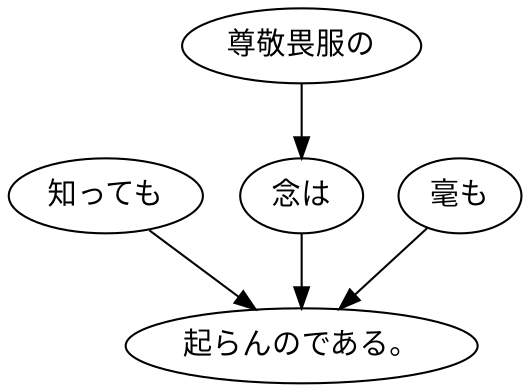 digraph graph1602 {
	node0 [label="知っても"];
	node1 [label="尊敬畏服の"];
	node2 [label="念は"];
	node3 [label="毫も"];
	node4 [label="起らんのである。"];
	node0 -> node4;
	node1 -> node2;
	node2 -> node4;
	node3 -> node4;
}

